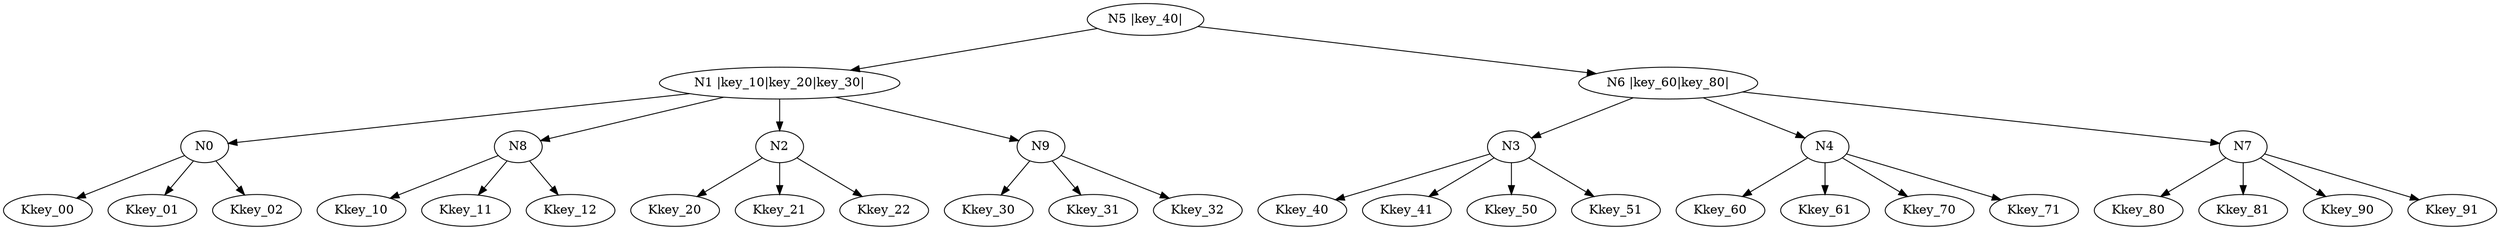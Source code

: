 digraph G {
N5[label="N5 |key_40|"]N5 -> N1;
N1[label="N1 |key_10|key_20|key_30|"]N1 -> N0;
N0 -> Kkey_00;
N0 -> Kkey_01;
N0 -> Kkey_02;
N1 -> N8;
N8 -> Kkey_10;
N8 -> Kkey_11;
N8 -> Kkey_12;
N1 -> N2;
N2 -> Kkey_20;
N2 -> Kkey_21;
N2 -> Kkey_22;
N1 -> N9;
N9 -> Kkey_30;
N9 -> Kkey_31;
N9 -> Kkey_32;
N5 -> N6;
N6[label="N6 |key_60|key_80|"]N6 -> N3;
N3 -> Kkey_40;
N3 -> Kkey_41;
N3 -> Kkey_50;
N3 -> Kkey_51;
N6 -> N4;
N4 -> Kkey_60;
N4 -> Kkey_61;
N4 -> Kkey_70;
N4 -> Kkey_71;
N6 -> N7;
N7 -> Kkey_80;
N7 -> Kkey_81;
N7 -> Kkey_90;
N7 -> Kkey_91;
}
